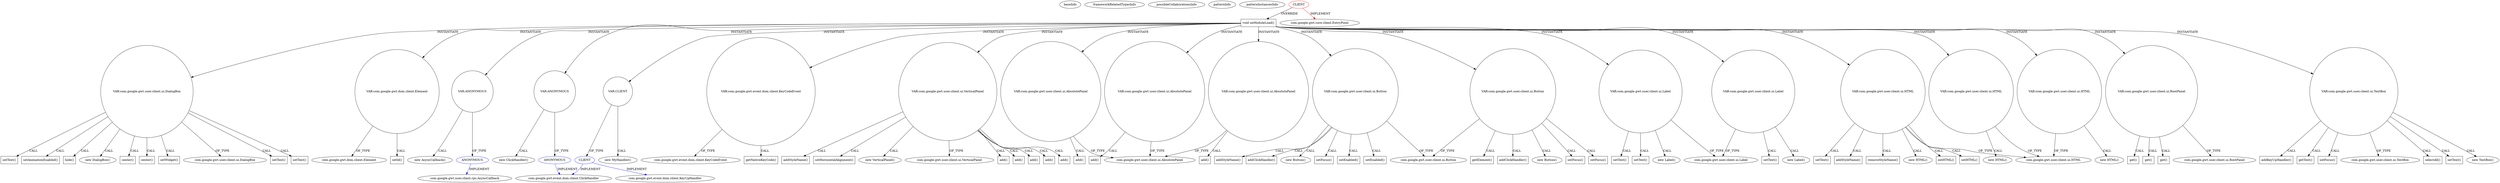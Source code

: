 digraph {
baseInfo[graphId=642,category="pattern",isAnonymous=false,possibleRelation=true]
frameworkRelatedTypesInfo[0="com.google.gwt.core.client.EntryPoint"]
possibleCollaborationsInfo[0="642~INSTANTIATION-OVERRIDING_METHOD_DECLARATION-~com.google.gwt.core.client.EntryPoint ~com.google.gwt.user.client.rpc.AsyncCallback ~false~true",1="642~INSTANTIATION-OVERRIDING_METHOD_DECLARATION-~com.google.gwt.core.client.EntryPoint ~com.google.gwt.event.dom.client.ClickHandler ~false~true",2="642~INSTANTIATION-OVERRIDING_METHOD_DECLARATION-~com.google.gwt.core.client.EntryPoint ~com.google.gwt.event.dom.client.ClickHandler com.google.gwt.event.dom.client.KeyUpHandler ~false~false"]
patternInfo[frequency=6.0,patternRootClient=0]
patternInstancesInfo[0="lferna-Padel~/lferna-Padel/Padel-master/src/padel/client/Padel.java~Padel~3621",1="chap19150-SeptaSquared~/chap19150-SeptaSquared/SeptaSquared-master/SeptaSquare/src/com/chapslife/septasquare/client/SeptaSquare.java~SeptaSquare~1059",2="MainMain-ChatCafeine~/MainMain-ChatCafeine/ChatCafeine-master/ChatCafeine/src/sources/client/ChatCafeine.java~ChatCafeine~180",3="karuto-cloud-storage-gallery~/karuto-cloud-storage-gallery/cloud-storage-gallery-master/src/com/mycompany/cloudstoragegallery/client/CloudStorageGallery.java~CloudStorageGallery~3400",4="ravitle-JBTest~/ravitle-JBTest/JBTest-master/JBTest/src/jbtestPro_v1/client/JbtestPro_v1.java~JbtestPro_v1~4329",5="robinkeunen-shiny-octo-ironman~/robinkeunen-shiny-octo-ironman/shiny-octo-ironman-master/Guestbook/src/guestbook/client/Guestbook.java~Guestbook~4419"]
36[label="new DialogBox()",vertexType="CONSTRUCTOR_CALL",isFrameworkType=false]
37[label="VAR:com.google.gwt.user.client.ui.DialogBox",vertexType="VARIABLE_EXPRESION",isFrameworkType=false,shape=circle]
130[label="center()",vertexType="INSIDE_CALL",isFrameworkType=false,shape=box]
120[label="center()",vertexType="INSIDE_CALL",isFrameworkType=false,shape=box]
81[label="setWidget()",vertexType="INSIDE_CALL",isFrameworkType=false,shape=box]
2[label="void onModuleLoad()",vertexType="OVERRIDING_METHOD_DECLARATION",isFrameworkType=false,shape=box]
46[label="VAR:com.google.gwt.dom.client.Element",vertexType="VARIABLE_EXPRESION",isFrameworkType=false,shape=circle]
0[label="CLIENT",vertexType="ROOT_CLIENT_CLASS_DECLARATION",isFrameworkType=false,color=red]
1[label="com.google.gwt.core.client.EntryPoint",vertexType="FRAMEWORK_INTERFACE_TYPE",isFrameworkType=false]
110[label="VAR:ANONYMOUS",vertexType="VARIABLE_EXPRESION",isFrameworkType=false,shape=circle]
111[label="ANONYMOUS",vertexType="REFERENCE_ANONYMOUS_DECLARATION",isFrameworkType=false,color=blue]
85[label="VAR:ANONYMOUS",vertexType="VARIABLE_EXPRESION",isFrameworkType=false,shape=circle]
86[label="ANONYMOUS",vertexType="REFERENCE_ANONYMOUS_DECLARATION",isFrameworkType=false,color=blue]
134[label="VAR:CLIENT",vertexType="VARIABLE_EXPRESION",isFrameworkType=false,shape=circle]
94[label="VAR:com.google.gwt.event.dom.client.KeyCodeEvent",vertexType="VARIABLE_EXPRESION",isFrameworkType=false,shape=circle]
133[label="new MyHandler()",vertexType="CONSTRUCTOR_CALL",isFrameworkType=false]
38[label="com.google.gwt.user.client.ui.DialogBox",vertexType="FRAMEWORK_CLASS_TYPE",isFrameworkType=false]
124[label="setText()",vertexType="INSIDE_CALL",isFrameworkType=false,shape=box]
40[label="setText()",vertexType="INSIDE_CALL",isFrameworkType=false,shape=box]
114[label="setText()",vertexType="INSIDE_CALL",isFrameworkType=false,shape=box]
87[label="com.google.gwt.event.dom.client.ClickHandler",vertexType="FRAMEWORK_INTERFACE_TYPE",isFrameworkType=false]
42[label="setAnimationEnabled()",vertexType="INSIDE_CALL",isFrameworkType=false,shape=box]
58[label="VAR:com.google.gwt.user.client.ui.VerticalPanel",vertexType="VARIABLE_EXPRESION",isFrameworkType=false,shape=circle]
79[label="add()",vertexType="INSIDE_CALL",isFrameworkType=false,shape=box]
70[label="add()",vertexType="INSIDE_CALL",isFrameworkType=false,shape=box]
63[label="add()",vertexType="INSIDE_CALL",isFrameworkType=false,shape=box]
68[label="add()",vertexType="INSIDE_CALL",isFrameworkType=false,shape=box]
75[label="add()",vertexType="INSIDE_CALL",isFrameworkType=false,shape=box]
61[label="addStyleName()",vertexType="INSIDE_CALL",isFrameworkType=false,shape=box]
77[label="setHorizontalAlignment()",vertexType="INSIDE_CALL",isFrameworkType=false,shape=box]
22[label="VAR:com.google.gwt.user.client.ui.AbsolutePanel",vertexType="VARIABLE_EXPRESION",isFrameworkType=false,shape=circle]
18[label="com.google.gwt.user.client.ui.AbsolutePanel",vertexType="FRAMEWORK_CLASS_TYPE",isFrameworkType=false]
23[label="add()",vertexType="INSIDE_CALL",isFrameworkType=false,shape=box]
27[label="VAR:com.google.gwt.user.client.ui.AbsolutePanel",vertexType="VARIABLE_EXPRESION",isFrameworkType=false,shape=circle]
28[label="add()",vertexType="INSIDE_CALL",isFrameworkType=false,shape=box]
16[label="VAR:com.google.gwt.user.client.ui.AbsolutePanel",vertexType="VARIABLE_EXPRESION",isFrameworkType=false,shape=circle]
17[label="add()",vertexType="INSIDE_CALL",isFrameworkType=false,shape=box]
84[label="new ClickHandler()",vertexType="CONSTRUCTOR_CALL",isFrameworkType=false]
4[label="VAR:com.google.gwt.user.client.ui.Button",vertexType="VARIABLE_EXPRESION",isFrameworkType=false,shape=circle]
15[label="addStyleName()",vertexType="INSIDE_CALL",isFrameworkType=false,shape=box]
139[label="addClickHandler()",vertexType="INSIDE_CALL",isFrameworkType=false,shape=box]
44[label="VAR:com.google.gwt.user.client.ui.Button",vertexType="VARIABLE_EXPRESION",isFrameworkType=false,shape=circle]
83[label="addClickHandler()",vertexType="INSIDE_CALL",isFrameworkType=false,shape=box]
109[label="new AsyncCallback()",vertexType="CONSTRUCTOR_CALL",isFrameworkType=false]
3[label="new Button()",vertexType="CONSTRUCTOR_CALL",isFrameworkType=false]
43[label="new Button()",vertexType="CONSTRUCTOR_CALL",isFrameworkType=false]
132[label="setFocus()",vertexType="INSIDE_CALL",isFrameworkType=false,shape=box]
122[label="setFocus()",vertexType="INSIDE_CALL",isFrameworkType=false,shape=box]
93[label="setFocus()",vertexType="INSIDE_CALL",isFrameworkType=false,shape=box]
57[label="new VerticalPanel()",vertexType="CONSTRUCTOR_CALL",isFrameworkType=false]
112[label="com.google.gwt.user.client.rpc.AsyncCallback",vertexType="FRAMEWORK_INTERFACE_TYPE",isFrameworkType=false]
12[label="VAR:com.google.gwt.user.client.ui.Label",vertexType="VARIABLE_EXPRESION",isFrameworkType=false,shape=circle]
11[label="new Label()",vertexType="CONSTRUCTOR_CALL",isFrameworkType=false]
102[label="setText()",vertexType="INSIDE_CALL",isFrameworkType=false,shape=box]
98[label="setText()",vertexType="INSIDE_CALL",isFrameworkType=false,shape=box]
13[label="com.google.gwt.user.client.ui.Label",vertexType="FRAMEWORK_CLASS_TYPE",isFrameworkType=false]
52[label="VAR:com.google.gwt.user.client.ui.Label",vertexType="VARIABLE_EXPRESION",isFrameworkType=false,shape=circle]
51[label="new Label()",vertexType="CONSTRUCTOR_CALL",isFrameworkType=false]
106[label="setText()",vertexType="INSIDE_CALL",isFrameworkType=false,shape=box]
59[label="com.google.gwt.user.client.ui.VerticalPanel",vertexType="FRAMEWORK_CLASS_TYPE",isFrameworkType=false]
47[label="setId()",vertexType="INSIDE_CALL",isFrameworkType=false,shape=box]
5[label="com.google.gwt.user.client.ui.Button",vertexType="FRAMEWORK_CLASS_TYPE",isFrameworkType=false]
55[label="VAR:com.google.gwt.user.client.ui.HTML",vertexType="VARIABLE_EXPRESION",isFrameworkType=false,shape=circle]
108[label="setText()",vertexType="INSIDE_CALL",isFrameworkType=false,shape=box]
116[label="addStyleName()",vertexType="INSIDE_CALL",isFrameworkType=false,shape=box]
126[label="removeStyleName()",vertexType="INSIDE_CALL",isFrameworkType=false,shape=box]
54[label="new HTML()",vertexType="CONSTRUCTOR_CALL",isFrameworkType=false]
56[label="com.google.gwt.user.client.ui.HTML",vertexType="FRAMEWORK_CLASS_TYPE",isFrameworkType=false]
118[label="setHTML()",vertexType="INSIDE_CALL",isFrameworkType=false,shape=box]
128[label="setHTML()",vertexType="INSIDE_CALL",isFrameworkType=false,shape=box]
65[label="VAR:com.google.gwt.user.client.ui.HTML",vertexType="VARIABLE_EXPRESION",isFrameworkType=false,shape=circle]
64[label="new HTML()",vertexType="CONSTRUCTOR_CALL",isFrameworkType=false]
72[label="VAR:com.google.gwt.user.client.ui.HTML",vertexType="VARIABLE_EXPRESION",isFrameworkType=false,shape=circle]
71[label="new HTML()",vertexType="CONSTRUCTOR_CALL",isFrameworkType=false]
91[label="setEnabled()",vertexType="INSIDE_CALL",isFrameworkType=false,shape=box]
104[label="setEnabled()",vertexType="INSIDE_CALL",isFrameworkType=false,shape=box]
95[label="getNativeKeyCode()",vertexType="INSIDE_CALL",isFrameworkType=false,shape=box]
96[label="com.google.gwt.event.dom.client.KeyCodeEvent",vertexType="FRAMEWORK_CLASS_TYPE",isFrameworkType=false]
19[label="VAR:com.google.gwt.user.client.ui.RootPanel",vertexType="VARIABLE_EXPRESION",isFrameworkType=false,shape=circle]
21[label="com.google.gwt.user.client.ui.RootPanel",vertexType="FRAMEWORK_CLASS_TYPE",isFrameworkType=false]
31[label="get()",vertexType="INSIDE_CALL",isFrameworkType=false,shape=box]
26[label="get()",vertexType="INSIDE_CALL",isFrameworkType=false,shape=box]
20[label="get()",vertexType="INSIDE_CALL",isFrameworkType=false,shape=box]
89[label="hide()",vertexType="INSIDE_CALL",isFrameworkType=false,shape=box]
50[label="getElement()",vertexType="INSIDE_CALL",isFrameworkType=false,shape=box]
135[label="CLIENT",vertexType="REFERENCE_CLIENT_CLASS_DECLARATION",isFrameworkType=false,color=blue]
137[label="com.google.gwt.event.dom.client.KeyUpHandler",vertexType="FRAMEWORK_INTERFACE_TYPE",isFrameworkType=false]
48[label="com.google.gwt.dom.client.Element",vertexType="FRAMEWORK_CLASS_TYPE",isFrameworkType=false]
7[label="VAR:com.google.gwt.user.client.ui.TextBox",vertexType="VARIABLE_EXPRESION",isFrameworkType=false,shape=circle]
141[label="addKeyUpHandler()",vertexType="INSIDE_CALL",isFrameworkType=false,shape=box]
100[label="getText()",vertexType="INSIDE_CALL",isFrameworkType=false,shape=box]
33[label="setFocus()",vertexType="INSIDE_CALL",isFrameworkType=false,shape=box]
8[label="com.google.gwt.user.client.ui.TextBox",vertexType="FRAMEWORK_CLASS_TYPE",isFrameworkType=false]
35[label="selectAll()",vertexType="INSIDE_CALL",isFrameworkType=false,shape=box]
10[label="setText()",vertexType="INSIDE_CALL",isFrameworkType=false,shape=box]
6[label="new TextBox()",vertexType="CONSTRUCTOR_CALL",isFrameworkType=false]
37->42[label="CALL"]
2->22[label="INSTANTIATE"]
55->128[label="CALL"]
52->13[label="OF_TYPE"]
2->110[label="INSTANTIATE"]
16->17[label="CALL"]
2->52[label="INSTANTIATE"]
72->71[label="CALL"]
37->40[label="CALL"]
4->15[label="CALL"]
12->13[label="OF_TYPE"]
22->18[label="OF_TYPE"]
0->2[label="OVERRIDE"]
37->38[label="OF_TYPE"]
2->94[label="INSTANTIATE"]
134->135[label="OF_TYPE"]
12->102[label="CALL"]
4->5[label="OF_TYPE"]
37->120[label="CALL"]
134->133[label="CALL"]
7->10[label="CALL"]
27->28[label="CALL"]
7->35[label="CALL"]
52->106[label="CALL"]
2->16[label="INSTANTIATE"]
55->56[label="OF_TYPE"]
135->87[label="IMPLEMENT",color=blue]
44->132[label="CALL"]
44->43[label="CALL"]
44->122[label="CALL"]
19->31[label="CALL"]
58->70[label="CALL"]
46->47[label="CALL"]
19->20[label="CALL"]
65->64[label="CALL"]
85->84[label="CALL"]
2->85[label="INSTANTIATE"]
52->51[label="CALL"]
86->87[label="IMPLEMENT",color=blue]
37->81[label="CALL"]
37->114[label="CALL"]
2->7[label="INSTANTIATE"]
19->21[label="OF_TYPE"]
58->63[label="CALL"]
58->75[label="CALL"]
110->111[label="OF_TYPE"]
2->134[label="INSTANTIATE"]
44->83[label="CALL"]
58->57[label="CALL"]
2->65[label="INSTANTIATE"]
72->56[label="OF_TYPE"]
2->46[label="INSTANTIATE"]
7->8[label="OF_TYPE"]
0->1[label="IMPLEMENT",color=red]
44->5[label="OF_TYPE"]
4->139[label="CALL"]
4->93[label="CALL"]
85->86[label="OF_TYPE"]
4->3[label="CALL"]
12->11[label="CALL"]
2->27[label="INSTANTIATE"]
55->116[label="CALL"]
7->100[label="CALL"]
55->126[label="CALL"]
55->108[label="CALL"]
37->36[label="CALL"]
7->33[label="CALL"]
12->98[label="CALL"]
2->4[label="INSTANTIATE"]
37->89[label="CALL"]
4->104[label="CALL"]
2->37[label="INSTANTIATE"]
2->19[label="INSTANTIATE"]
58->77[label="CALL"]
46->48[label="OF_TYPE"]
19->26[label="CALL"]
111->112[label="IMPLEMENT",color=blue]
55->118[label="CALL"]
94->96[label="OF_TYPE"]
58->59[label="OF_TYPE"]
58->68[label="CALL"]
135->137[label="IMPLEMENT",color=blue]
44->50[label="CALL"]
55->54[label="CALL"]
37->124[label="CALL"]
2->44[label="INSTANTIATE"]
7->141[label="CALL"]
2->55[label="INSTANTIATE"]
37->130[label="CALL"]
16->18[label="OF_TYPE"]
2->72[label="INSTANTIATE"]
110->109[label="CALL"]
58->61[label="CALL"]
7->6[label="CALL"]
4->91[label="CALL"]
22->23[label="CALL"]
27->18[label="OF_TYPE"]
58->79[label="CALL"]
94->95[label="CALL"]
2->58[label="INSTANTIATE"]
65->56[label="OF_TYPE"]
2->12[label="INSTANTIATE"]
}
